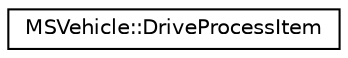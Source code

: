 digraph "Graphical Class Hierarchy"
{
  edge [fontname="Helvetica",fontsize="10",labelfontname="Helvetica",labelfontsize="10"];
  node [fontname="Helvetica",fontsize="10",shape=record];
  rankdir="LR";
  Node0 [label="MSVehicle::DriveProcessItem",height=0.2,width=0.4,color="black", fillcolor="white", style="filled",URL="$d2/dc7/struct_m_s_vehicle_1_1_drive_process_item.html",tooltip="Drive process items represent bounds on the safe velocity corresponding to the upcoming links..."];
}
